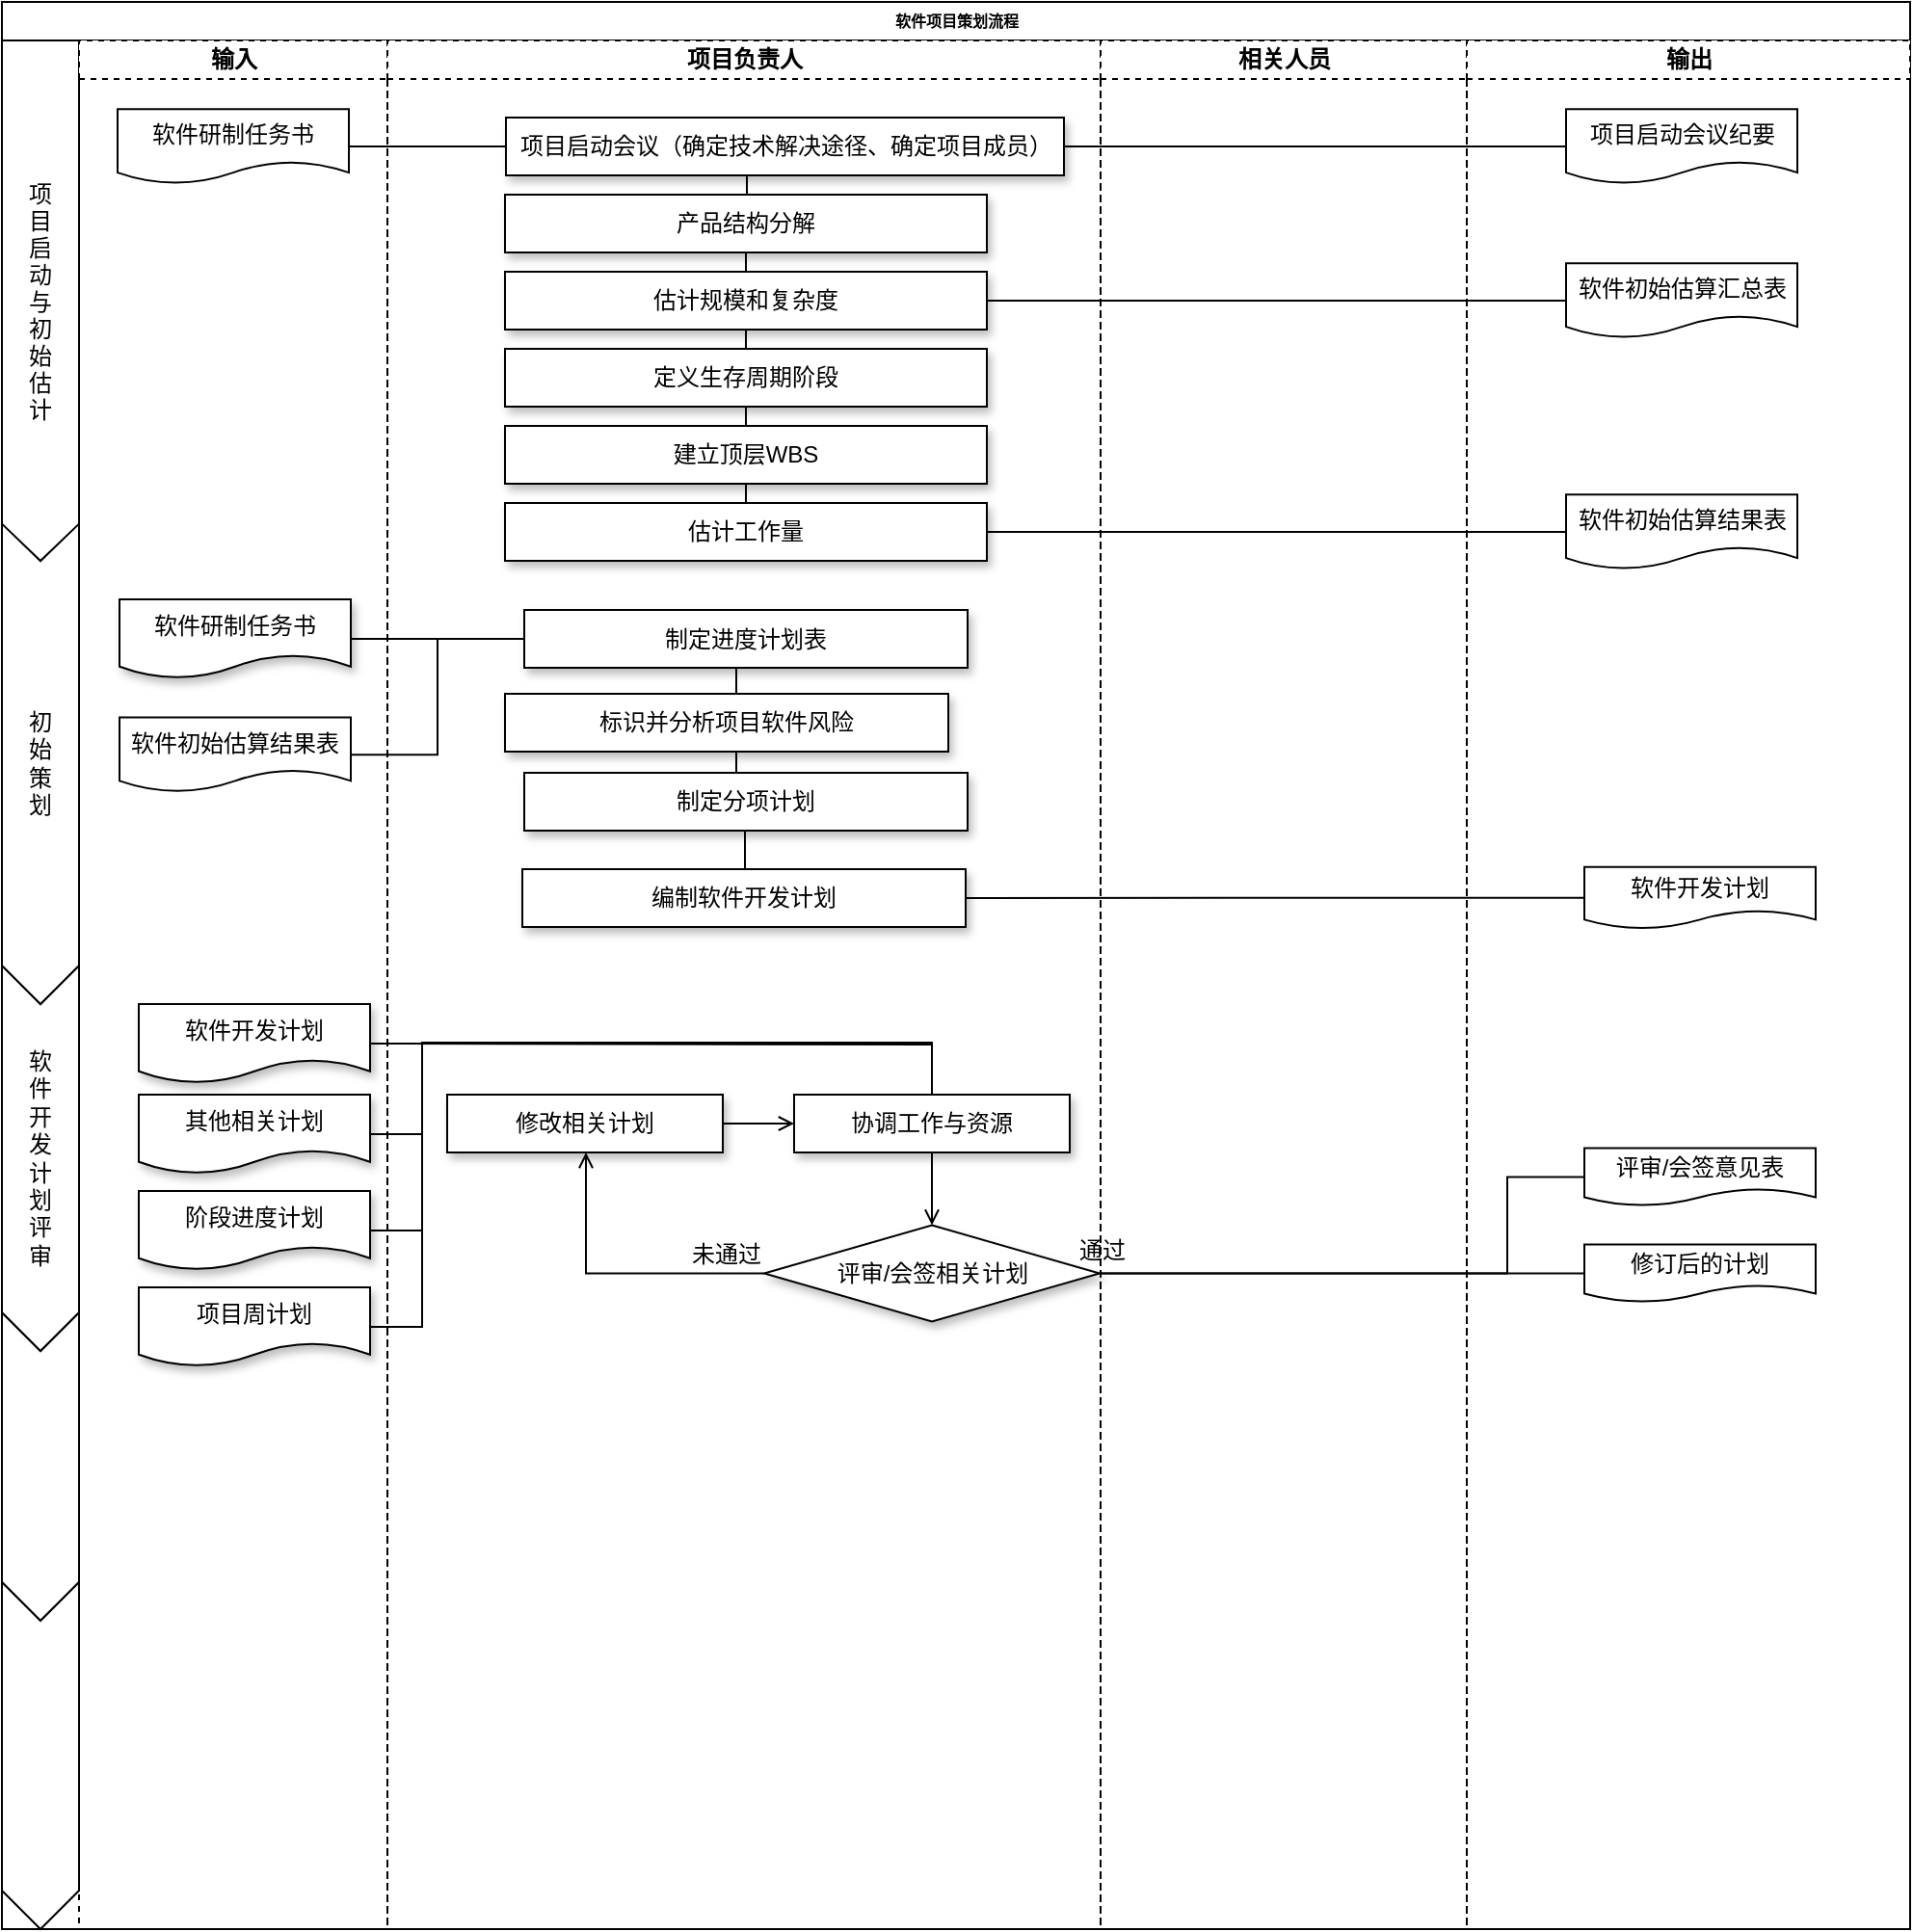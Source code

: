 <mxfile version="14.1.2" type="github">
  <diagram id="w8SpEJB-sEDBSY9oFkV7" name="Page-1">
    <mxGraphModel dx="2391" dy="898" grid="1" gridSize="10" guides="1" tooltips="1" connect="1" arrows="1" fold="1" page="1" pageScale="1" pageWidth="827" pageHeight="1169" math="0" shadow="0">
      <root>
        <mxCell id="0" />
        <mxCell id="1" parent="0" />
        <mxCell id="Btssx9xaQbp5NQotayz1-1" value="软件项目策划流程" style="swimlane;html=1;childLayout=stackLayout;startSize=20;rounded=0;shadow=0;labelBackgroundColor=none;strokeWidth=1;fontFamily=Verdana;fontSize=8;align=center;" vertex="1" parent="1">
          <mxGeometry x="-41" y="10" width="990" height="1000" as="geometry">
            <mxRectangle x="20" y="940" width="60" height="20" as="alternateBounds" />
          </mxGeometry>
        </mxCell>
        <mxCell id="Btssx9xaQbp5NQotayz1-191" value="" style="group" vertex="1" connectable="0" parent="Btssx9xaQbp5NQotayz1-1">
          <mxGeometry y="20" width="40" height="980" as="geometry" />
        </mxCell>
        <mxCell id="Btssx9xaQbp5NQotayz1-184" value="" style="shape=step;perimeter=stepPerimeter;whiteSpace=wrap;html=1;fixedSize=1;size=20;direction=south;" vertex="1" parent="Btssx9xaQbp5NQotayz1-191">
          <mxGeometry y="660" width="40" height="160" as="geometry" />
        </mxCell>
        <mxCell id="Btssx9xaQbp5NQotayz1-183" value="软&lt;br&gt;件&lt;br&gt;开&lt;br&gt;发&lt;br&gt;计&lt;br&gt;划&lt;br&gt;评&lt;br&gt;审" style="shape=step;perimeter=stepPerimeter;whiteSpace=wrap;html=1;fixedSize=1;size=20;direction=south;" vertex="1" parent="Btssx9xaQbp5NQotayz1-191">
          <mxGeometry y="480" width="40" height="200" as="geometry" />
        </mxCell>
        <mxCell id="Btssx9xaQbp5NQotayz1-180" value="初&lt;br&gt;始&lt;br&gt;策&lt;br&gt;划" style="shape=step;perimeter=stepPerimeter;whiteSpace=wrap;html=1;fixedSize=1;size=20;direction=south;" vertex="1" parent="Btssx9xaQbp5NQotayz1-191">
          <mxGeometry y="250" width="40" height="250" as="geometry" />
        </mxCell>
        <mxCell id="Btssx9xaQbp5NQotayz1-181" value="项&#xa;目&#xa;启&#xa;动&#xa;与&#xa;初&#xa;始&#xa;估&#xa;计" style="shape=offPageConnector;size=0.071;flipV=0;horizontal=1;" vertex="1" parent="Btssx9xaQbp5NQotayz1-191">
          <mxGeometry width="40" height="270" as="geometry" />
        </mxCell>
        <mxCell id="Btssx9xaQbp5NQotayz1-231" value="" style="shape=step;perimeter=stepPerimeter;whiteSpace=wrap;html=1;fixedSize=1;size=20;direction=south;" vertex="1" parent="Btssx9xaQbp5NQotayz1-191">
          <mxGeometry y="800" width="40" height="180" as="geometry" />
        </mxCell>
        <mxCell id="Btssx9xaQbp5NQotayz1-65" value="输入" style="swimlane;html=1;startSize=20;dashed=1;" vertex="1" parent="Btssx9xaQbp5NQotayz1-1">
          <mxGeometry x="40" y="20" width="160" height="980" as="geometry" />
        </mxCell>
        <mxCell id="Btssx9xaQbp5NQotayz1-213" value="软件初始估算结果表" style="shape=document;whiteSpace=wrap;html=1;boundedLbl=1;fontSize=12;" vertex="1" parent="Btssx9xaQbp5NQotayz1-65">
          <mxGeometry x="21" y="351.25" width="120" height="38.75" as="geometry" />
        </mxCell>
        <mxCell id="Btssx9xaQbp5NQotayz1-124" value="软件研制任务书" style="shape=document;whiteSpace=wrap;html=1;boundedLbl=1;fontSize=12;" vertex="1" parent="Btssx9xaQbp5NQotayz1-65">
          <mxGeometry x="20" y="35.63" width="120" height="38.75" as="geometry" />
        </mxCell>
        <mxCell id="Btssx9xaQbp5NQotayz1-226" style="edgeStyle=elbowEdgeStyle;rounded=0;orthogonalLoop=1;jettySize=auto;html=1;endArrow=none;endFill=0;" edge="1" parent="Btssx9xaQbp5NQotayz1-1" source="Btssx9xaQbp5NQotayz1-217" target="Btssx9xaQbp5NQotayz1-225">
          <mxGeometry relative="1" as="geometry" />
        </mxCell>
        <mxCell id="Btssx9xaQbp5NQotayz1-73" value="项目负责人" style="swimlane;html=1;startSize=20;dashed=1;" vertex="1" parent="Btssx9xaQbp5NQotayz1-1">
          <mxGeometry x="200" y="20" width="370" height="980" as="geometry" />
        </mxCell>
        <mxCell id="Btssx9xaQbp5NQotayz1-209" style="edgeStyle=elbowEdgeStyle;rounded=0;orthogonalLoop=1;jettySize=auto;html=1;endArrow=none;endFill=0;" edge="1" parent="Btssx9xaQbp5NQotayz1-73" source="Btssx9xaQbp5NQotayz1-199" target="Btssx9xaQbp5NQotayz1-200">
          <mxGeometry relative="1" as="geometry" />
        </mxCell>
        <mxCell id="Btssx9xaQbp5NQotayz1-199" value="建立顶层WBS" style="rounded=0;whiteSpace=wrap;html=1;shadow=1;fontSize=12;" vertex="1" parent="Btssx9xaQbp5NQotayz1-73">
          <mxGeometry x="61" y="200" width="250" height="30" as="geometry" />
        </mxCell>
        <mxCell id="Btssx9xaQbp5NQotayz1-200" value="估计工作量" style="rounded=0;whiteSpace=wrap;html=1;shadow=1;fontSize=12;" vertex="1" parent="Btssx9xaQbp5NQotayz1-73">
          <mxGeometry x="61" y="240" width="250" height="30" as="geometry" />
        </mxCell>
        <mxCell id="Btssx9xaQbp5NQotayz1-206" style="edgeStyle=elbowEdgeStyle;rounded=0;orthogonalLoop=1;jettySize=auto;html=1;endArrow=none;endFill=0;" edge="1" parent="Btssx9xaQbp5NQotayz1-73" source="Btssx9xaQbp5NQotayz1-201" target="Btssx9xaQbp5NQotayz1-202">
          <mxGeometry relative="1" as="geometry" />
        </mxCell>
        <mxCell id="Btssx9xaQbp5NQotayz1-201" value="产品结构分解" style="rounded=0;whiteSpace=wrap;html=1;shadow=1;fontSize=12;" vertex="1" parent="Btssx9xaQbp5NQotayz1-73">
          <mxGeometry x="61" y="80" width="250" height="30" as="geometry" />
        </mxCell>
        <mxCell id="Btssx9xaQbp5NQotayz1-207" style="edgeStyle=elbowEdgeStyle;rounded=0;orthogonalLoop=1;jettySize=auto;html=1;endArrow=none;endFill=0;" edge="1" parent="Btssx9xaQbp5NQotayz1-73" source="Btssx9xaQbp5NQotayz1-202" target="Btssx9xaQbp5NQotayz1-203">
          <mxGeometry relative="1" as="geometry" />
        </mxCell>
        <mxCell id="Btssx9xaQbp5NQotayz1-202" value="估计规模和复杂度" style="rounded=0;whiteSpace=wrap;html=1;shadow=1;fontSize=12;" vertex="1" parent="Btssx9xaQbp5NQotayz1-73">
          <mxGeometry x="61" y="120" width="250" height="30" as="geometry" />
        </mxCell>
        <mxCell id="Btssx9xaQbp5NQotayz1-208" style="edgeStyle=elbowEdgeStyle;rounded=0;orthogonalLoop=1;jettySize=auto;html=1;endArrow=none;endFill=0;" edge="1" parent="Btssx9xaQbp5NQotayz1-73" source="Btssx9xaQbp5NQotayz1-203" target="Btssx9xaQbp5NQotayz1-199">
          <mxGeometry relative="1" as="geometry" />
        </mxCell>
        <mxCell id="Btssx9xaQbp5NQotayz1-203" value="定义生存周期阶段" style="rounded=0;whiteSpace=wrap;html=1;shadow=1;fontSize=12;" vertex="1" parent="Btssx9xaQbp5NQotayz1-73">
          <mxGeometry x="61" y="160" width="250" height="30" as="geometry" />
        </mxCell>
        <mxCell id="Btssx9xaQbp5NQotayz1-175" value="标识并分析项目软件风险" style="rounded=0;whiteSpace=wrap;html=1;shadow=1;fontSize=12;" vertex="1" parent="Btssx9xaQbp5NQotayz1-73">
          <mxGeometry x="61" y="339" width="230" height="30" as="geometry" />
        </mxCell>
        <mxCell id="Btssx9xaQbp5NQotayz1-225" value="编制软件开发计划" style="rounded=0;whiteSpace=wrap;html=1;shadow=1;fontSize=12;" vertex="1" parent="Btssx9xaQbp5NQotayz1-73">
          <mxGeometry x="70" y="430.01" width="230" height="30" as="geometry" />
        </mxCell>
        <mxCell id="Btssx9xaQbp5NQotayz1-127" value="软件开发计划" style="shape=document;whiteSpace=wrap;html=1;boundedLbl=1;shadow=1;fontSize=12;" vertex="1" parent="Btssx9xaQbp5NQotayz1-73">
          <mxGeometry x="-129" y="500" width="120" height="41" as="geometry" />
        </mxCell>
        <mxCell id="Btssx9xaQbp5NQotayz1-128" value="其他相关计划" style="shape=document;whiteSpace=wrap;html=1;boundedLbl=1;shadow=1;fontSize=12;" vertex="1" parent="Btssx9xaQbp5NQotayz1-73">
          <mxGeometry x="-129" y="547" width="120" height="41" as="geometry" />
        </mxCell>
        <mxCell id="Btssx9xaQbp5NQotayz1-129" value="阶段进度计划" style="shape=document;whiteSpace=wrap;html=1;boundedLbl=1;shadow=1;fontSize=12;" vertex="1" parent="Btssx9xaQbp5NQotayz1-73">
          <mxGeometry x="-129" y="597" width="120" height="41" as="geometry" />
        </mxCell>
        <mxCell id="Btssx9xaQbp5NQotayz1-130" value="项目周计划" style="shape=document;whiteSpace=wrap;html=1;boundedLbl=1;shadow=1;fontSize=12;" vertex="1" parent="Btssx9xaQbp5NQotayz1-73">
          <mxGeometry x="-129" y="647" width="120" height="41" as="geometry" />
        </mxCell>
        <mxCell id="Btssx9xaQbp5NQotayz1-238" style="edgeStyle=elbowEdgeStyle;rounded=0;orthogonalLoop=1;jettySize=auto;html=1;endArrow=open;endFill=0;" edge="1" parent="Btssx9xaQbp5NQotayz1-73" source="Btssx9xaQbp5NQotayz1-132" target="Btssx9xaQbp5NQotayz1-135">
          <mxGeometry relative="1" as="geometry" />
        </mxCell>
        <mxCell id="Btssx9xaQbp5NQotayz1-132" value="协调工作与资源" style="rounded=0;whiteSpace=wrap;html=1;shadow=1;fontSize=12;" vertex="1" parent="Btssx9xaQbp5NQotayz1-73">
          <mxGeometry x="211" y="547" width="143" height="30" as="geometry" />
        </mxCell>
        <mxCell id="Btssx9xaQbp5NQotayz1-239" style="edgeStyle=elbowEdgeStyle;rounded=0;orthogonalLoop=1;jettySize=auto;html=1;endArrow=open;endFill=0;" edge="1" parent="Btssx9xaQbp5NQotayz1-73" source="Btssx9xaQbp5NQotayz1-135" target="Btssx9xaQbp5NQotayz1-236">
          <mxGeometry relative="1" as="geometry">
            <Array as="points">
              <mxPoint x="103" y="610" />
            </Array>
          </mxGeometry>
        </mxCell>
        <mxCell id="Btssx9xaQbp5NQotayz1-135" value="评审/会签相关计划" style="rhombus;whiteSpace=wrap;html=1;shadow=1;fontSize=12;" vertex="1" parent="Btssx9xaQbp5NQotayz1-73">
          <mxGeometry x="195.5" y="614.75" width="174" height="50" as="geometry" />
        </mxCell>
        <mxCell id="Btssx9xaQbp5NQotayz1-150" style="edgeStyle=orthogonalEdgeStyle;rounded=0;sketch=0;orthogonalLoop=1;jettySize=auto;html=1;endArrow=none;endFill=0;" edge="1" parent="Btssx9xaQbp5NQotayz1-73" source="Btssx9xaQbp5NQotayz1-127" target="Btssx9xaQbp5NQotayz1-132">
          <mxGeometry relative="1" as="geometry">
            <Array as="points">
              <mxPoint x="8" y="521" />
              <mxPoint x="8" y="521" />
            </Array>
          </mxGeometry>
        </mxCell>
        <mxCell id="Btssx9xaQbp5NQotayz1-131" style="edgeStyle=elbowEdgeStyle;rounded=0;orthogonalLoop=1;jettySize=auto;html=1;entryX=0.5;entryY=0;entryDx=0;entryDy=0;fontSize=12;endArrow=none;endFill=0;" edge="1" parent="Btssx9xaQbp5NQotayz1-73" source="Btssx9xaQbp5NQotayz1-135" target="Btssx9xaQbp5NQotayz1-135">
          <mxGeometry relative="1" as="geometry" />
        </mxCell>
        <mxCell id="Btssx9xaQbp5NQotayz1-151" style="edgeStyle=orthogonalEdgeStyle;rounded=0;sketch=0;orthogonalLoop=1;jettySize=auto;html=1;endArrow=none;endFill=0;" edge="1" parent="Btssx9xaQbp5NQotayz1-73" source="Btssx9xaQbp5NQotayz1-128" target="Btssx9xaQbp5NQotayz1-132">
          <mxGeometry relative="1" as="geometry">
            <Array as="points">
              <mxPoint x="18" y="568" />
              <mxPoint x="18" y="520" />
            </Array>
          </mxGeometry>
        </mxCell>
        <mxCell id="Btssx9xaQbp5NQotayz1-152" style="edgeStyle=orthogonalEdgeStyle;rounded=0;sketch=0;orthogonalLoop=1;jettySize=auto;html=1;endArrow=none;endFill=0;" edge="1" parent="Btssx9xaQbp5NQotayz1-73" source="Btssx9xaQbp5NQotayz1-129" target="Btssx9xaQbp5NQotayz1-132">
          <mxGeometry relative="1" as="geometry">
            <Array as="points">
              <mxPoint x="18" y="618" />
              <mxPoint x="18" y="520" />
            </Array>
          </mxGeometry>
        </mxCell>
        <mxCell id="Btssx9xaQbp5NQotayz1-153" style="edgeStyle=orthogonalEdgeStyle;rounded=0;sketch=0;orthogonalLoop=1;jettySize=auto;html=1;endArrow=none;endFill=0;" edge="1" parent="Btssx9xaQbp5NQotayz1-73" source="Btssx9xaQbp5NQotayz1-130" target="Btssx9xaQbp5NQotayz1-132">
          <mxGeometry relative="1" as="geometry">
            <Array as="points">
              <mxPoint x="18" y="668" />
              <mxPoint x="18" y="520" />
            </Array>
          </mxGeometry>
        </mxCell>
        <mxCell id="Btssx9xaQbp5NQotayz1-237" style="edgeStyle=elbowEdgeStyle;rounded=0;orthogonalLoop=1;jettySize=auto;html=1;endArrow=open;endFill=0;" edge="1" parent="Btssx9xaQbp5NQotayz1-73" source="Btssx9xaQbp5NQotayz1-236" target="Btssx9xaQbp5NQotayz1-132">
          <mxGeometry relative="1" as="geometry" />
        </mxCell>
        <mxCell id="Btssx9xaQbp5NQotayz1-236" value="修改相关计划" style="rounded=0;whiteSpace=wrap;html=1;shadow=1;fontSize=12;" vertex="1" parent="Btssx9xaQbp5NQotayz1-73">
          <mxGeometry x="31" y="547" width="143" height="30" as="geometry" />
        </mxCell>
        <mxCell id="Btssx9xaQbp5NQotayz1-240" value="未通过" style="text;html=1;strokeColor=none;fillColor=none;align=center;verticalAlign=middle;whiteSpace=wrap;rounded=0;dashed=1;sketch=0;" vertex="1" parent="Btssx9xaQbp5NQotayz1-73">
          <mxGeometry x="155.5" y="619.75" width="40" height="20" as="geometry" />
        </mxCell>
        <mxCell id="Btssx9xaQbp5NQotayz1-234" style="edgeStyle=elbowEdgeStyle;rounded=0;orthogonalLoop=1;jettySize=auto;html=1;endArrow=none;endFill=0;" edge="1" parent="Btssx9xaQbp5NQotayz1-1" source="Btssx9xaQbp5NQotayz1-135" target="Btssx9xaQbp5NQotayz1-232">
          <mxGeometry relative="1" as="geometry" />
        </mxCell>
        <mxCell id="Btssx9xaQbp5NQotayz1-235" style="edgeStyle=elbowEdgeStyle;rounded=0;orthogonalLoop=1;jettySize=auto;html=1;endArrow=none;endFill=0;" edge="1" parent="Btssx9xaQbp5NQotayz1-1" source="Btssx9xaQbp5NQotayz1-135" target="Btssx9xaQbp5NQotayz1-233">
          <mxGeometry relative="1" as="geometry">
            <Array as="points">
              <mxPoint x="781" y="659.75" />
            </Array>
          </mxGeometry>
        </mxCell>
        <mxCell id="Btssx9xaQbp5NQotayz1-84" value="相关人员" style="swimlane;html=1;startSize=20;dashed=1;" vertex="1" parent="Btssx9xaQbp5NQotayz1-1">
          <mxGeometry x="570" y="20" width="190" height="980" as="geometry" />
        </mxCell>
        <mxCell id="Btssx9xaQbp5NQotayz1-139" value="通过" style="text;html=1;strokeColor=none;fillColor=none;align=center;verticalAlign=middle;whiteSpace=wrap;rounded=0;dashed=1;sketch=0;" vertex="1" parent="Btssx9xaQbp5NQotayz1-84">
          <mxGeometry x="-19" y="618" width="40" height="20" as="geometry" />
        </mxCell>
        <mxCell id="Btssx9xaQbp5NQotayz1-85" value="输出" style="swimlane;html=1;startSize=20;dashed=1;" vertex="1" parent="Btssx9xaQbp5NQotayz1-1">
          <mxGeometry x="760" y="20" width="230" height="980" as="geometry" />
        </mxCell>
        <mxCell id="Btssx9xaQbp5NQotayz1-211" value="项目启动会议纪要" style="shape=document;whiteSpace=wrap;html=1;boundedLbl=1;fontSize=12;" vertex="1" parent="Btssx9xaQbp5NQotayz1-85">
          <mxGeometry x="51.5" y="35.63" width="120" height="38.75" as="geometry" />
        </mxCell>
        <mxCell id="Btssx9xaQbp5NQotayz1-212" value="软件初始估算结果表" style="shape=document;whiteSpace=wrap;html=1;boundedLbl=1;fontSize=12;" vertex="1" parent="Btssx9xaQbp5NQotayz1-85">
          <mxGeometry x="51.5" y="235.63" width="120" height="38.75" as="geometry" />
        </mxCell>
        <mxCell id="Btssx9xaQbp5NQotayz1-217" value="软件开发计划" style="shape=document;whiteSpace=wrap;html=1;boundedLbl=1;fontSize=12;" vertex="1" parent="Btssx9xaQbp5NQotayz1-85">
          <mxGeometry x="61" y="428.82" width="120" height="32.18" as="geometry" />
        </mxCell>
        <mxCell id="Btssx9xaQbp5NQotayz1-219" value="软件初始估算汇总表" style="shape=document;whiteSpace=wrap;html=1;boundedLbl=1;fontSize=12;" vertex="1" parent="Btssx9xaQbp5NQotayz1-85">
          <mxGeometry x="51.5" y="115.63" width="120" height="38.75" as="geometry" />
        </mxCell>
        <mxCell id="Btssx9xaQbp5NQotayz1-232" value="修订后的计划" style="shape=document;whiteSpace=wrap;html=1;boundedLbl=1;fontSize=12;" vertex="1" parent="Btssx9xaQbp5NQotayz1-85">
          <mxGeometry x="61" y="624.75" width="120" height="30" as="geometry" />
        </mxCell>
        <mxCell id="Btssx9xaQbp5NQotayz1-233" value="评审/会签意见表" style="shape=document;whiteSpace=wrap;html=1;boundedLbl=1;fontSize=12;" vertex="1" parent="Btssx9xaQbp5NQotayz1-85">
          <mxGeometry x="61" y="574.75" width="120" height="30" as="geometry" />
        </mxCell>
        <mxCell id="Btssx9xaQbp5NQotayz1-228" style="edgeStyle=elbowEdgeStyle;rounded=0;orthogonalLoop=1;jettySize=auto;html=1;endArrow=none;endFill=0;" edge="1" parent="Btssx9xaQbp5NQotayz1-1" source="Btssx9xaQbp5NQotayz1-200" target="Btssx9xaQbp5NQotayz1-212">
          <mxGeometry relative="1" as="geometry" />
        </mxCell>
        <mxCell id="Btssx9xaQbp5NQotayz1-229" style="edgeStyle=elbowEdgeStyle;rounded=0;orthogonalLoop=1;jettySize=auto;html=1;endArrow=none;endFill=0;" edge="1" parent="Btssx9xaQbp5NQotayz1-1" source="Btssx9xaQbp5NQotayz1-202" target="Btssx9xaQbp5NQotayz1-219">
          <mxGeometry relative="1" as="geometry" />
        </mxCell>
        <mxCell id="Btssx9xaQbp5NQotayz1-125" value="软件研制任务书" style="shape=document;whiteSpace=wrap;html=1;boundedLbl=1;shadow=1;fontSize=12;" vertex="1" parent="1">
          <mxGeometry x="20" y="320" width="120" height="41" as="geometry" />
        </mxCell>
        <mxCell id="Btssx9xaQbp5NQotayz1-204" style="edgeStyle=elbowEdgeStyle;rounded=0;orthogonalLoop=1;jettySize=auto;html=1;endArrow=none;endFill=0;" edge="1" parent="1" source="Btssx9xaQbp5NQotayz1-157" target="Btssx9xaQbp5NQotayz1-201">
          <mxGeometry relative="1" as="geometry" />
        </mxCell>
        <mxCell id="Btssx9xaQbp5NQotayz1-230" style="edgeStyle=elbowEdgeStyle;rounded=0;orthogonalLoop=1;jettySize=auto;html=1;endArrow=none;endFill=0;" edge="1" parent="1" source="Btssx9xaQbp5NQotayz1-157" target="Btssx9xaQbp5NQotayz1-211">
          <mxGeometry relative="1" as="geometry" />
        </mxCell>
        <mxCell id="Btssx9xaQbp5NQotayz1-157" value="项目启动会议（确定技术解决途径、确定项目成员）" style="rounded=0;whiteSpace=wrap;html=1;shadow=1;fontSize=12;" vertex="1" parent="1">
          <mxGeometry x="220.5" y="70" width="289.5" height="30" as="geometry" />
        </mxCell>
        <mxCell id="Btssx9xaQbp5NQotayz1-158" style="edgeStyle=orthogonalEdgeStyle;rounded=0;orthogonalLoop=1;jettySize=auto;html=1;fontSize=12;endArrow=none;endFill=0;" edge="1" parent="1" source="Btssx9xaQbp5NQotayz1-124" target="Btssx9xaQbp5NQotayz1-157">
          <mxGeometry relative="1" as="geometry" />
        </mxCell>
        <mxCell id="Btssx9xaQbp5NQotayz1-216" style="edgeStyle=elbowEdgeStyle;rounded=0;orthogonalLoop=1;jettySize=auto;html=1;endArrow=none;endFill=0;" edge="1" parent="1" source="Btssx9xaQbp5NQotayz1-171" target="Btssx9xaQbp5NQotayz1-175">
          <mxGeometry relative="1" as="geometry" />
        </mxCell>
        <mxCell id="Btssx9xaQbp5NQotayz1-171" value="制定进度计划表" style="rounded=0;whiteSpace=wrap;html=1;shadow=1;fontSize=12;" vertex="1" parent="1">
          <mxGeometry x="230" y="325.5" width="230" height="30" as="geometry" />
        </mxCell>
        <mxCell id="Btssx9xaQbp5NQotayz1-172" style="edgeStyle=elbowEdgeStyle;rounded=0;orthogonalLoop=1;jettySize=auto;html=1;fontSize=12;endArrow=none;endFill=0;" edge="1" parent="1" source="Btssx9xaQbp5NQotayz1-125" target="Btssx9xaQbp5NQotayz1-171">
          <mxGeometry relative="1" as="geometry" />
        </mxCell>
        <mxCell id="Btssx9xaQbp5NQotayz1-227" style="edgeStyle=elbowEdgeStyle;rounded=0;orthogonalLoop=1;jettySize=auto;html=1;endArrow=none;endFill=0;" edge="1" parent="1" source="Btssx9xaQbp5NQotayz1-177" target="Btssx9xaQbp5NQotayz1-225">
          <mxGeometry relative="1" as="geometry" />
        </mxCell>
        <mxCell id="Btssx9xaQbp5NQotayz1-177" value="制定分项计划" style="rounded=0;whiteSpace=wrap;html=1;shadow=1;fontSize=12;" vertex="1" parent="1">
          <mxGeometry x="230" y="410" width="230" height="30" as="geometry" />
        </mxCell>
        <mxCell id="Btssx9xaQbp5NQotayz1-214" style="edgeStyle=elbowEdgeStyle;rounded=0;orthogonalLoop=1;jettySize=auto;html=1;endArrow=none;endFill=0;" edge="1" parent="1" source="Btssx9xaQbp5NQotayz1-213" target="Btssx9xaQbp5NQotayz1-171">
          <mxGeometry relative="1" as="geometry" />
        </mxCell>
        <mxCell id="Btssx9xaQbp5NQotayz1-215" value="" style="edgeStyle=elbowEdgeStyle;rounded=0;orthogonalLoop=1;jettySize=auto;html=1;endArrow=none;endFill=0;" edge="1" parent="1" source="Btssx9xaQbp5NQotayz1-175" target="Btssx9xaQbp5NQotayz1-177">
          <mxGeometry relative="1" as="geometry" />
        </mxCell>
      </root>
    </mxGraphModel>
  </diagram>
</mxfile>
